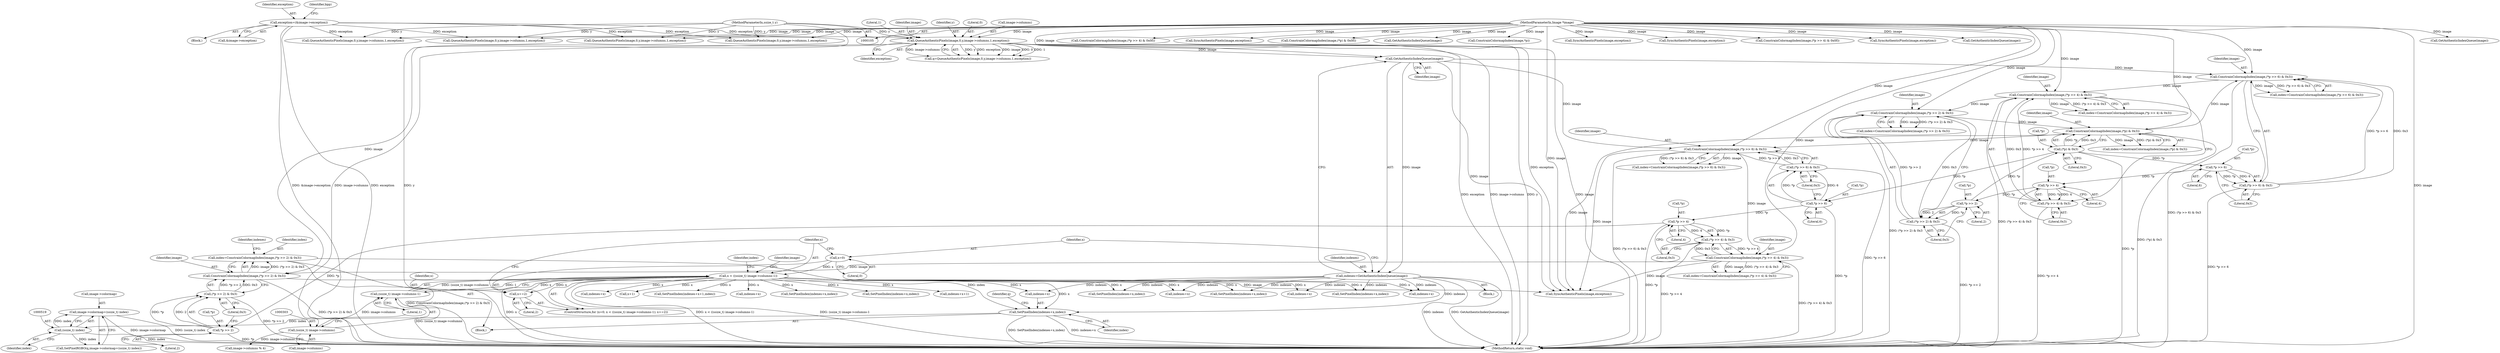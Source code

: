 digraph "0_ImageMagick_b6ae2f9e0ab13343c0281732d479757a8e8979c7@pointer" {
"1000514" [label="(Call,image->colormap+(ssize_t) index)"];
"1000518" [label="(Call,(ssize_t) index)"];
"1000507" [label="(Call,SetPixelIndex(indexes+x,index))"];
"1000291" [label="(Call,indexes=GetAuthenticIndexQueue(image))"];
"1000293" [label="(Call,GetAuthenticIndexQueue(image))"];
"1000275" [label="(Call,QueueAuthenticPixels(image,0,y,image->columns,1,exception))"];
"1000108" [label="(MethodParameterIn,Image *image)"];
"1000107" [label="(MethodParameterIn,ssize_t y)"];
"1000117" [label="(Call,exception=(&image->exception))"];
"1000299" [label="(Call,x < ((ssize_t) image->columns-1))"];
"1000308" [label="(Call,x+=2)"];
"1000296" [label="(Call,x=0)"];
"1000301" [label="(Call,(ssize_t) image->columns-1)"];
"1000302" [label="(Call,(ssize_t) image->columns)"];
"1000497" [label="(Call,index=ConstrainColormapIndex(image,(*p >> 2) & 0x3))"];
"1000499" [label="(Call,ConstrainColormapIndex(image,(*p >> 2) & 0x3))"];
"1000464" [label="(Call,ConstrainColormapIndex(image,(*p >> 4) & 0x3))"];
"1000429" [label="(Call,ConstrainColormapIndex(image,(*p >> 6) & 0x3))"];
"1000392" [label="(Call,ConstrainColormapIndex(image,(*p) & 0x3))"];
"1000366" [label="(Call,ConstrainColormapIndex(image,(*p >> 2) & 0x3))"];
"1000340" [label="(Call,ConstrainColormapIndex(image,(*p >> 4) & 0x3))"];
"1000314" [label="(Call,ConstrainColormapIndex(image,(*p >> 6) & 0x3))"];
"1000316" [label="(Call,(*p >> 6) & 0x3)"];
"1000317" [label="(Call,*p >> 6)"];
"1000394" [label="(Call,(*p) & 0x3)"];
"1000369" [label="(Call,*p >> 2)"];
"1000343" [label="(Call,*p >> 4)"];
"1000342" [label="(Call,(*p >> 4) & 0x3)"];
"1000368" [label="(Call,(*p >> 2) & 0x3)"];
"1000431" [label="(Call,(*p >> 6) & 0x3)"];
"1000432" [label="(Call,*p >> 6)"];
"1000466" [label="(Call,(*p >> 4) & 0x3)"];
"1000467" [label="(Call,*p >> 4)"];
"1000501" [label="(Call,(*p >> 2) & 0x3)"];
"1000502" [label="(Call,*p >> 2)"];
"1000292" [label="(Identifier,indexes)"];
"1000509" [label="(Identifier,indexes)"];
"1000467" [label="(Call,*p >> 4)"];
"1000464" [label="(Call,ConstrainColormapIndex(image,(*p >> 4) & 0x3))"];
"1000349" [label="(Call,indexes+x)"];
"1000462" [label="(Call,index=ConstrainColormapIndex(image,(*p >> 4) & 0x3))"];
"1000315" [label="(Identifier,image)"];
"1000314" [label="(Call,ConstrainColormapIndex(image,(*p >> 6) & 0x3))"];
"1000273" [label="(Call,q=QueueAuthenticPixels(image,0,y,image->columns,1,exception))"];
"1000422" [label="(Identifier,image)"];
"1000373" [label="(Literal,0x3)"];
"1000301" [label="(Call,(ssize_t) image->columns-1)"];
"1000498" [label="(Identifier,index)"];
"1000277" [label="(Literal,0)"];
"1000117" [label="(Call,exception=(&image->exception))"];
"1000505" [label="(Literal,2)"];
"1000695" [label="(Call,GetAuthenticIndexQueue(image))"];
"1000468" [label="(Call,*p)"];
"1000118" [label="(Identifier,exception)"];
"1000390" [label="(Call,index=ConstrainColormapIndex(image,(*p) & 0x3))"];
"1000346" [label="(Literal,4)"];
"1000124" [label="(Identifier,bpp)"];
"1000511" [label="(Identifier,index)"];
"1000344" [label="(Call,*p)"];
"1000304" [label="(Call,image->columns)"];
"1000470" [label="(Literal,4)"];
"1000514" [label="(Call,image->colormap+(ssize_t) index)"];
"1000275" [label="(Call,QueueAuthenticPixels(image,0,y,image->columns,1,exception))"];
"1000537" [label="(Call,QueueAuthenticPixels(image,0,y,image->columns,1,exception))"];
"1000639" [label="(Call,ConstrainColormapIndex(image,(*p >> 4) & 0x0f))"];
"1000313" [label="(Identifier,index)"];
"1000431" [label="(Call,(*p >> 6) & 0x3)"];
"1000395" [label="(Call,*p)"];
"1000512" [label="(Call,SetPixelRGBO(q,image->colormap+(ssize_t) index))"];
"1000503" [label="(Call,*p)"];
"1000321" [label="(Literal,0x3)"];
"1000401" [label="(Call,x+1)"];
"1000473" [label="(Call,indexes+x)"];
"1000367" [label="(Identifier,image)"];
"1000297" [label="(Identifier,x)"];
"1000291" [label="(Call,indexes=GetAuthenticIndexQueue(image))"];
"1000513" [label="(Identifier,q)"];
"1000398" [label="(Call,SetPixelIndex(indexes+x+1,index))"];
"1000496" [label="(Block,)"];
"1000527" [label="(Call,SyncAuthenticPixels(image,exception))"];
"1000323" [label="(Call,indexes+x)"];
"1000520" [label="(Identifier,index)"];
"1000340" [label="(Call,ConstrainColormapIndex(image,(*p >> 4) & 0x3))"];
"1000432" [label="(Call,*p >> 6)"];
"1000119" [label="(Call,&image->exception)"];
"1000309" [label="(Identifier,x)"];
"1000308" [label="(Call,x+=2)"];
"1000375" [label="(Call,indexes+x)"];
"1000341" [label="(Identifier,image)"];
"1000433" [label="(Call,*p)"];
"1000272" [label="(Block,)"];
"1000438" [label="(Call,indexes+x)"];
"1000343" [label="(Call,*p >> 4)"];
"1000310" [label="(Literal,2)"];
"1000318" [label="(Call,*p)"];
"1000296" [label="(Call,x=0)"];
"1000677" [label="(Call,QueueAuthenticPixels(image,0,y,image->columns,1,exception))"];
"1000436" [label="(Literal,0x3)"];
"1000279" [label="(Call,image->columns)"];
"1000348" [label="(Call,SetPixelIndex(indexes+x,index))"];
"1000497" [label="(Call,index=ConstrainColormapIndex(image,(*p >> 2) & 0x3))"];
"1000370" [label="(Call,*p)"];
"1000437" [label="(Call,SetPixelIndex(indexes+x,index))"];
"1000427" [label="(Call,index=ConstrainColormapIndex(image,(*p >> 6) & 0x3))"];
"1000737" [label="(Call,SyncAuthenticPixels(image,exception))"];
"1000602" [label="(Call,ConstrainColormapIndex(image,(*p) & 0x0f))"];
"1000294" [label="(Identifier,image)"];
"1000366" [label="(Call,ConstrainColormapIndex(image,(*p >> 2) & 0x3))"];
"1000130" [label="(Call,QueueAuthenticPixels(image,0,y,image->columns,1,exception))"];
"1000372" [label="(Literal,2)"];
"1000110" [label="(Block,)"];
"1000465" [label="(Identifier,image)"];
"1000148" [label="(Call,GetAuthenticIndexQueue(image))"];
"1000108" [label="(MethodParameterIn,Image *image)"];
"1000299" [label="(Call,x < ((ssize_t) image->columns-1))"];
"1000393" [label="(Identifier,image)"];
"1000320" [label="(Literal,6)"];
"1000300" [label="(Identifier,x)"];
"1000107" [label="(MethodParameterIn,ssize_t y)"];
"1000282" [label="(Literal,1)"];
"1000713" [label="(Call,ConstrainColormapIndex(image,*p))"];
"1000347" [label="(Literal,0x3)"];
"1000338" [label="(Call,index=ConstrainColormapIndex(image,(*p >> 4) & 0x3))"];
"1000507" [label="(Call,SetPixelIndex(indexes+x,index))"];
"1000283" [label="(Identifier,exception)"];
"1000368" [label="(Call,(*p >> 2) & 0x3)"];
"1000420" [label="(Call,image->columns % 4)"];
"1000276" [label="(Identifier,image)"];
"1000317" [label="(Call,*p >> 6)"];
"1000394" [label="(Call,(*p) & 0x3)"];
"1000342" [label="(Call,(*p >> 4) & 0x3)"];
"1000515" [label="(Call,image->colormap)"];
"1000392" [label="(Call,ConstrainColormapIndex(image,(*p) & 0x3))"];
"1000364" [label="(Call,index=ConstrainColormapIndex(image,(*p >> 2) & 0x3))"];
"1000369" [label="(Call,*p >> 2)"];
"1000667" [label="(Call,SyncAuthenticPixels(image,exception))"];
"1000278" [label="(Identifier,y)"];
"1000307" [label="(Literal,1)"];
"1000374" [label="(Call,SetPixelIndex(indexes+x,index))"];
"1000316" [label="(Call,(*p >> 6) & 0x3)"];
"1000500" [label="(Identifier,image)"];
"1000798" [label="(Call,SyncAuthenticPixels(image,exception))"];
"1000803" [label="(MethodReturn,static void)"];
"1000576" [label="(Call,ConstrainColormapIndex(image,(*p >> 4) & 0x0f))"];
"1000518" [label="(Call,(ssize_t) index)"];
"1000499" [label="(Call,ConstrainColormapIndex(image,(*p >> 2) & 0x3))"];
"1000295" [label="(ControlStructure,for (x=0; x < ((ssize_t) image->columns-1); x+=2))"];
"1000502" [label="(Call,*p >> 2)"];
"1000466" [label="(Call,(*p >> 4) & 0x3)"];
"1000471" [label="(Literal,0x3)"];
"1000298" [label="(Literal,0)"];
"1000312" [label="(Call,index=ConstrainColormapIndex(image,(*p >> 6) & 0x3))"];
"1000501" [label="(Call,(*p >> 2) & 0x3)"];
"1000266" [label="(Call,SyncAuthenticPixels(image,exception))"];
"1000508" [label="(Call,indexes+x)"];
"1000472" [label="(Call,SetPixelIndex(indexes+x,index))"];
"1000506" [label="(Literal,0x3)"];
"1000293" [label="(Call,GetAuthenticIndexQueue(image))"];
"1000429" [label="(Call,ConstrainColormapIndex(image,(*p >> 6) & 0x3))"];
"1000322" [label="(Call,SetPixelIndex(indexes+x,index))"];
"1000397" [label="(Literal,0x3)"];
"1000399" [label="(Call,indexes+x+1)"];
"1000746" [label="(Call,QueueAuthenticPixels(image,0,y,image->columns,1,exception))"];
"1000430" [label="(Identifier,image)"];
"1000435" [label="(Literal,6)"];
"1000302" [label="(Call,(ssize_t) image->columns)"];
"1000555" [label="(Call,GetAuthenticIndexQueue(image))"];
"1000514" -> "1000512"  [label="AST: "];
"1000514" -> "1000518"  [label="CFG: "];
"1000515" -> "1000514"  [label="AST: "];
"1000518" -> "1000514"  [label="AST: "];
"1000512" -> "1000514"  [label="CFG: "];
"1000514" -> "1000803"  [label="DDG: (ssize_t) index"];
"1000514" -> "1000803"  [label="DDG: image->colormap"];
"1000518" -> "1000514"  [label="DDG: index"];
"1000518" -> "1000520"  [label="CFG: "];
"1000519" -> "1000518"  [label="AST: "];
"1000520" -> "1000518"  [label="AST: "];
"1000518" -> "1000803"  [label="DDG: index"];
"1000518" -> "1000512"  [label="DDG: index"];
"1000507" -> "1000518"  [label="DDG: index"];
"1000507" -> "1000496"  [label="AST: "];
"1000507" -> "1000511"  [label="CFG: "];
"1000508" -> "1000507"  [label="AST: "];
"1000511" -> "1000507"  [label="AST: "];
"1000513" -> "1000507"  [label="CFG: "];
"1000507" -> "1000803"  [label="DDG: SetPixelIndex(indexes+x,index)"];
"1000507" -> "1000803"  [label="DDG: indexes+x"];
"1000291" -> "1000507"  [label="DDG: indexes"];
"1000299" -> "1000507"  [label="DDG: x"];
"1000497" -> "1000507"  [label="DDG: index"];
"1000291" -> "1000272"  [label="AST: "];
"1000291" -> "1000293"  [label="CFG: "];
"1000292" -> "1000291"  [label="AST: "];
"1000293" -> "1000291"  [label="AST: "];
"1000297" -> "1000291"  [label="CFG: "];
"1000291" -> "1000803"  [label="DDG: indexes"];
"1000291" -> "1000803"  [label="DDG: GetAuthenticIndexQueue(image)"];
"1000293" -> "1000291"  [label="DDG: image"];
"1000291" -> "1000322"  [label="DDG: indexes"];
"1000291" -> "1000323"  [label="DDG: indexes"];
"1000291" -> "1000437"  [label="DDG: indexes"];
"1000291" -> "1000438"  [label="DDG: indexes"];
"1000291" -> "1000472"  [label="DDG: indexes"];
"1000291" -> "1000473"  [label="DDG: indexes"];
"1000291" -> "1000508"  [label="DDG: indexes"];
"1000293" -> "1000294"  [label="CFG: "];
"1000294" -> "1000293"  [label="AST: "];
"1000275" -> "1000293"  [label="DDG: image"];
"1000108" -> "1000293"  [label="DDG: image"];
"1000293" -> "1000314"  [label="DDG: image"];
"1000293" -> "1000429"  [label="DDG: image"];
"1000293" -> "1000527"  [label="DDG: image"];
"1000275" -> "1000273"  [label="AST: "];
"1000275" -> "1000283"  [label="CFG: "];
"1000276" -> "1000275"  [label="AST: "];
"1000277" -> "1000275"  [label="AST: "];
"1000278" -> "1000275"  [label="AST: "];
"1000279" -> "1000275"  [label="AST: "];
"1000282" -> "1000275"  [label="AST: "];
"1000283" -> "1000275"  [label="AST: "];
"1000273" -> "1000275"  [label="CFG: "];
"1000275" -> "1000803"  [label="DDG: y"];
"1000275" -> "1000803"  [label="DDG: image"];
"1000275" -> "1000803"  [label="DDG: exception"];
"1000275" -> "1000803"  [label="DDG: image->columns"];
"1000275" -> "1000273"  [label="DDG: y"];
"1000275" -> "1000273"  [label="DDG: exception"];
"1000275" -> "1000273"  [label="DDG: image"];
"1000275" -> "1000273"  [label="DDG: 0"];
"1000275" -> "1000273"  [label="DDG: 1"];
"1000275" -> "1000273"  [label="DDG: image->columns"];
"1000108" -> "1000275"  [label="DDG: image"];
"1000107" -> "1000275"  [label="DDG: y"];
"1000117" -> "1000275"  [label="DDG: exception"];
"1000275" -> "1000302"  [label="DDG: image->columns"];
"1000275" -> "1000527"  [label="DDG: exception"];
"1000108" -> "1000105"  [label="AST: "];
"1000108" -> "1000803"  [label="DDG: image"];
"1000108" -> "1000130"  [label="DDG: image"];
"1000108" -> "1000148"  [label="DDG: image"];
"1000108" -> "1000266"  [label="DDG: image"];
"1000108" -> "1000314"  [label="DDG: image"];
"1000108" -> "1000340"  [label="DDG: image"];
"1000108" -> "1000366"  [label="DDG: image"];
"1000108" -> "1000392"  [label="DDG: image"];
"1000108" -> "1000429"  [label="DDG: image"];
"1000108" -> "1000464"  [label="DDG: image"];
"1000108" -> "1000499"  [label="DDG: image"];
"1000108" -> "1000527"  [label="DDG: image"];
"1000108" -> "1000537"  [label="DDG: image"];
"1000108" -> "1000555"  [label="DDG: image"];
"1000108" -> "1000576"  [label="DDG: image"];
"1000108" -> "1000602"  [label="DDG: image"];
"1000108" -> "1000639"  [label="DDG: image"];
"1000108" -> "1000667"  [label="DDG: image"];
"1000108" -> "1000677"  [label="DDG: image"];
"1000108" -> "1000695"  [label="DDG: image"];
"1000108" -> "1000713"  [label="DDG: image"];
"1000108" -> "1000737"  [label="DDG: image"];
"1000108" -> "1000746"  [label="DDG: image"];
"1000108" -> "1000798"  [label="DDG: image"];
"1000107" -> "1000105"  [label="AST: "];
"1000107" -> "1000803"  [label="DDG: y"];
"1000107" -> "1000130"  [label="DDG: y"];
"1000107" -> "1000537"  [label="DDG: y"];
"1000107" -> "1000677"  [label="DDG: y"];
"1000107" -> "1000746"  [label="DDG: y"];
"1000117" -> "1000110"  [label="AST: "];
"1000117" -> "1000119"  [label="CFG: "];
"1000118" -> "1000117"  [label="AST: "];
"1000119" -> "1000117"  [label="AST: "];
"1000124" -> "1000117"  [label="CFG: "];
"1000117" -> "1000803"  [label="DDG: exception"];
"1000117" -> "1000803"  [label="DDG: &image->exception"];
"1000117" -> "1000130"  [label="DDG: exception"];
"1000117" -> "1000537"  [label="DDG: exception"];
"1000117" -> "1000677"  [label="DDG: exception"];
"1000117" -> "1000746"  [label="DDG: exception"];
"1000299" -> "1000295"  [label="AST: "];
"1000299" -> "1000301"  [label="CFG: "];
"1000300" -> "1000299"  [label="AST: "];
"1000301" -> "1000299"  [label="AST: "];
"1000313" -> "1000299"  [label="CFG: "];
"1000422" -> "1000299"  [label="CFG: "];
"1000299" -> "1000803"  [label="DDG: x < ((ssize_t) image->columns-1)"];
"1000299" -> "1000803"  [label="DDG: (ssize_t) image->columns-1"];
"1000299" -> "1000803"  [label="DDG: x"];
"1000308" -> "1000299"  [label="DDG: x"];
"1000296" -> "1000299"  [label="DDG: x"];
"1000301" -> "1000299"  [label="DDG: (ssize_t) image->columns"];
"1000301" -> "1000299"  [label="DDG: 1"];
"1000299" -> "1000308"  [label="DDG: x"];
"1000299" -> "1000322"  [label="DDG: x"];
"1000299" -> "1000323"  [label="DDG: x"];
"1000299" -> "1000348"  [label="DDG: x"];
"1000299" -> "1000349"  [label="DDG: x"];
"1000299" -> "1000374"  [label="DDG: x"];
"1000299" -> "1000375"  [label="DDG: x"];
"1000299" -> "1000398"  [label="DDG: x"];
"1000299" -> "1000399"  [label="DDG: x"];
"1000299" -> "1000401"  [label="DDG: x"];
"1000299" -> "1000437"  [label="DDG: x"];
"1000299" -> "1000438"  [label="DDG: x"];
"1000299" -> "1000472"  [label="DDG: x"];
"1000299" -> "1000473"  [label="DDG: x"];
"1000299" -> "1000508"  [label="DDG: x"];
"1000308" -> "1000295"  [label="AST: "];
"1000308" -> "1000310"  [label="CFG: "];
"1000309" -> "1000308"  [label="AST: "];
"1000310" -> "1000308"  [label="AST: "];
"1000300" -> "1000308"  [label="CFG: "];
"1000296" -> "1000295"  [label="AST: "];
"1000296" -> "1000298"  [label="CFG: "];
"1000297" -> "1000296"  [label="AST: "];
"1000298" -> "1000296"  [label="AST: "];
"1000300" -> "1000296"  [label="CFG: "];
"1000301" -> "1000307"  [label="CFG: "];
"1000302" -> "1000301"  [label="AST: "];
"1000307" -> "1000301"  [label="AST: "];
"1000301" -> "1000803"  [label="DDG: (ssize_t) image->columns"];
"1000302" -> "1000301"  [label="DDG: image->columns"];
"1000302" -> "1000304"  [label="CFG: "];
"1000303" -> "1000302"  [label="AST: "];
"1000304" -> "1000302"  [label="AST: "];
"1000307" -> "1000302"  [label="CFG: "];
"1000302" -> "1000420"  [label="DDG: image->columns"];
"1000497" -> "1000496"  [label="AST: "];
"1000497" -> "1000499"  [label="CFG: "];
"1000498" -> "1000497"  [label="AST: "];
"1000499" -> "1000497"  [label="AST: "];
"1000509" -> "1000497"  [label="CFG: "];
"1000497" -> "1000803"  [label="DDG: ConstrainColormapIndex(image,(*p >> 2) & 0x3)"];
"1000499" -> "1000497"  [label="DDG: image"];
"1000499" -> "1000497"  [label="DDG: (*p >> 2) & 0x3"];
"1000499" -> "1000501"  [label="CFG: "];
"1000500" -> "1000499"  [label="AST: "];
"1000501" -> "1000499"  [label="AST: "];
"1000499" -> "1000803"  [label="DDG: (*p >> 2) & 0x3"];
"1000464" -> "1000499"  [label="DDG: image"];
"1000501" -> "1000499"  [label="DDG: *p >> 2"];
"1000501" -> "1000499"  [label="DDG: 0x3"];
"1000499" -> "1000527"  [label="DDG: image"];
"1000464" -> "1000462"  [label="AST: "];
"1000464" -> "1000466"  [label="CFG: "];
"1000465" -> "1000464"  [label="AST: "];
"1000466" -> "1000464"  [label="AST: "];
"1000462" -> "1000464"  [label="CFG: "];
"1000464" -> "1000803"  [label="DDG: (*p >> 4) & 0x3"];
"1000464" -> "1000462"  [label="DDG: image"];
"1000464" -> "1000462"  [label="DDG: (*p >> 4) & 0x3"];
"1000429" -> "1000464"  [label="DDG: image"];
"1000466" -> "1000464"  [label="DDG: *p >> 4"];
"1000466" -> "1000464"  [label="DDG: 0x3"];
"1000464" -> "1000527"  [label="DDG: image"];
"1000429" -> "1000427"  [label="AST: "];
"1000429" -> "1000431"  [label="CFG: "];
"1000430" -> "1000429"  [label="AST: "];
"1000431" -> "1000429"  [label="AST: "];
"1000427" -> "1000429"  [label="CFG: "];
"1000429" -> "1000803"  [label="DDG: (*p >> 6) & 0x3"];
"1000429" -> "1000427"  [label="DDG: image"];
"1000429" -> "1000427"  [label="DDG: (*p >> 6) & 0x3"];
"1000392" -> "1000429"  [label="DDG: image"];
"1000431" -> "1000429"  [label="DDG: *p >> 6"];
"1000431" -> "1000429"  [label="DDG: 0x3"];
"1000429" -> "1000527"  [label="DDG: image"];
"1000392" -> "1000390"  [label="AST: "];
"1000392" -> "1000394"  [label="CFG: "];
"1000393" -> "1000392"  [label="AST: "];
"1000394" -> "1000392"  [label="AST: "];
"1000390" -> "1000392"  [label="CFG: "];
"1000392" -> "1000803"  [label="DDG: (*p) & 0x3"];
"1000392" -> "1000314"  [label="DDG: image"];
"1000392" -> "1000390"  [label="DDG: image"];
"1000392" -> "1000390"  [label="DDG: (*p) & 0x3"];
"1000366" -> "1000392"  [label="DDG: image"];
"1000394" -> "1000392"  [label="DDG: *p"];
"1000394" -> "1000392"  [label="DDG: 0x3"];
"1000392" -> "1000527"  [label="DDG: image"];
"1000366" -> "1000364"  [label="AST: "];
"1000366" -> "1000368"  [label="CFG: "];
"1000367" -> "1000366"  [label="AST: "];
"1000368" -> "1000366"  [label="AST: "];
"1000364" -> "1000366"  [label="CFG: "];
"1000366" -> "1000803"  [label="DDG: (*p >> 2) & 0x3"];
"1000366" -> "1000364"  [label="DDG: image"];
"1000366" -> "1000364"  [label="DDG: (*p >> 2) & 0x3"];
"1000340" -> "1000366"  [label="DDG: image"];
"1000368" -> "1000366"  [label="DDG: *p >> 2"];
"1000368" -> "1000366"  [label="DDG: 0x3"];
"1000340" -> "1000338"  [label="AST: "];
"1000340" -> "1000342"  [label="CFG: "];
"1000341" -> "1000340"  [label="AST: "];
"1000342" -> "1000340"  [label="AST: "];
"1000338" -> "1000340"  [label="CFG: "];
"1000340" -> "1000803"  [label="DDG: (*p >> 4) & 0x3"];
"1000340" -> "1000338"  [label="DDG: image"];
"1000340" -> "1000338"  [label="DDG: (*p >> 4) & 0x3"];
"1000314" -> "1000340"  [label="DDG: image"];
"1000342" -> "1000340"  [label="DDG: *p >> 4"];
"1000342" -> "1000340"  [label="DDG: 0x3"];
"1000314" -> "1000312"  [label="AST: "];
"1000314" -> "1000316"  [label="CFG: "];
"1000315" -> "1000314"  [label="AST: "];
"1000316" -> "1000314"  [label="AST: "];
"1000312" -> "1000314"  [label="CFG: "];
"1000314" -> "1000803"  [label="DDG: (*p >> 6) & 0x3"];
"1000314" -> "1000312"  [label="DDG: image"];
"1000314" -> "1000312"  [label="DDG: (*p >> 6) & 0x3"];
"1000316" -> "1000314"  [label="DDG: *p >> 6"];
"1000316" -> "1000314"  [label="DDG: 0x3"];
"1000316" -> "1000321"  [label="CFG: "];
"1000317" -> "1000316"  [label="AST: "];
"1000321" -> "1000316"  [label="AST: "];
"1000316" -> "1000803"  [label="DDG: *p >> 6"];
"1000317" -> "1000316"  [label="DDG: *p"];
"1000317" -> "1000316"  [label="DDG: 6"];
"1000317" -> "1000320"  [label="CFG: "];
"1000318" -> "1000317"  [label="AST: "];
"1000320" -> "1000317"  [label="AST: "];
"1000321" -> "1000317"  [label="CFG: "];
"1000394" -> "1000317"  [label="DDG: *p"];
"1000317" -> "1000343"  [label="DDG: *p"];
"1000394" -> "1000397"  [label="CFG: "];
"1000395" -> "1000394"  [label="AST: "];
"1000397" -> "1000394"  [label="AST: "];
"1000394" -> "1000803"  [label="DDG: *p"];
"1000369" -> "1000394"  [label="DDG: *p"];
"1000394" -> "1000432"  [label="DDG: *p"];
"1000369" -> "1000368"  [label="AST: "];
"1000369" -> "1000372"  [label="CFG: "];
"1000370" -> "1000369"  [label="AST: "];
"1000372" -> "1000369"  [label="AST: "];
"1000373" -> "1000369"  [label="CFG: "];
"1000369" -> "1000368"  [label="DDG: *p"];
"1000369" -> "1000368"  [label="DDG: 2"];
"1000343" -> "1000369"  [label="DDG: *p"];
"1000343" -> "1000342"  [label="AST: "];
"1000343" -> "1000346"  [label="CFG: "];
"1000344" -> "1000343"  [label="AST: "];
"1000346" -> "1000343"  [label="AST: "];
"1000347" -> "1000343"  [label="CFG: "];
"1000343" -> "1000342"  [label="DDG: *p"];
"1000343" -> "1000342"  [label="DDG: 4"];
"1000342" -> "1000347"  [label="CFG: "];
"1000347" -> "1000342"  [label="AST: "];
"1000342" -> "1000803"  [label="DDG: *p >> 4"];
"1000368" -> "1000373"  [label="CFG: "];
"1000373" -> "1000368"  [label="AST: "];
"1000368" -> "1000803"  [label="DDG: *p >> 2"];
"1000431" -> "1000436"  [label="CFG: "];
"1000432" -> "1000431"  [label="AST: "];
"1000436" -> "1000431"  [label="AST: "];
"1000431" -> "1000803"  [label="DDG: *p >> 6"];
"1000432" -> "1000431"  [label="DDG: *p"];
"1000432" -> "1000431"  [label="DDG: 6"];
"1000432" -> "1000435"  [label="CFG: "];
"1000433" -> "1000432"  [label="AST: "];
"1000435" -> "1000432"  [label="AST: "];
"1000436" -> "1000432"  [label="CFG: "];
"1000432" -> "1000803"  [label="DDG: *p"];
"1000432" -> "1000467"  [label="DDG: *p"];
"1000466" -> "1000471"  [label="CFG: "];
"1000467" -> "1000466"  [label="AST: "];
"1000471" -> "1000466"  [label="AST: "];
"1000466" -> "1000803"  [label="DDG: *p >> 4"];
"1000467" -> "1000466"  [label="DDG: *p"];
"1000467" -> "1000466"  [label="DDG: 4"];
"1000467" -> "1000470"  [label="CFG: "];
"1000468" -> "1000467"  [label="AST: "];
"1000470" -> "1000467"  [label="AST: "];
"1000471" -> "1000467"  [label="CFG: "];
"1000467" -> "1000803"  [label="DDG: *p"];
"1000467" -> "1000502"  [label="DDG: *p"];
"1000501" -> "1000506"  [label="CFG: "];
"1000502" -> "1000501"  [label="AST: "];
"1000506" -> "1000501"  [label="AST: "];
"1000501" -> "1000803"  [label="DDG: *p >> 2"];
"1000502" -> "1000501"  [label="DDG: *p"];
"1000502" -> "1000501"  [label="DDG: 2"];
"1000502" -> "1000505"  [label="CFG: "];
"1000503" -> "1000502"  [label="AST: "];
"1000505" -> "1000502"  [label="AST: "];
"1000506" -> "1000502"  [label="CFG: "];
"1000502" -> "1000803"  [label="DDG: *p"];
}
